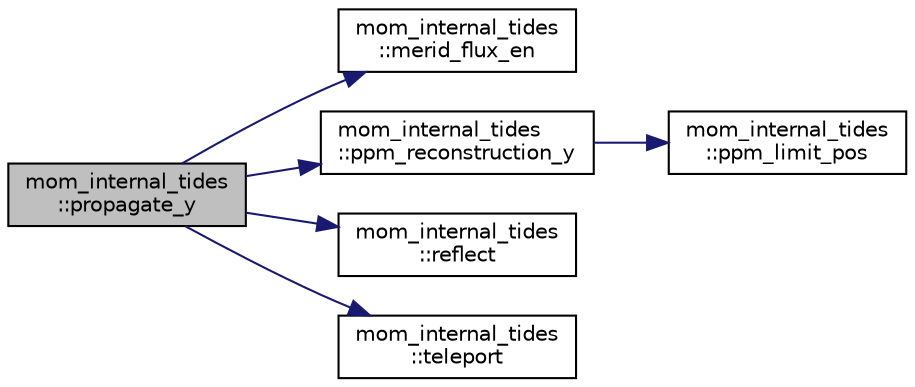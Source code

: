 digraph "mom_internal_tides::propagate_y"
{
 // INTERACTIVE_SVG=YES
  edge [fontname="Helvetica",fontsize="10",labelfontname="Helvetica",labelfontsize="10"];
  node [fontname="Helvetica",fontsize="10",shape=record];
  rankdir="LR";
  Node93 [label="mom_internal_tides\l::propagate_y",height=0.2,width=0.4,color="black", fillcolor="grey75", style="filled", fontcolor="black"];
  Node93 -> Node94 [color="midnightblue",fontsize="10",style="solid",fontname="Helvetica"];
  Node94 [label="mom_internal_tides\l::merid_flux_en",height=0.2,width=0.4,color="black", fillcolor="white", style="filled",URL="$namespacemom__internal__tides.html#a08d375b914ce03bed1b317c9b7371f77",tooltip="This subroutines evaluates the meridional mass or volume fluxes in a layer. "];
  Node93 -> Node95 [color="midnightblue",fontsize="10",style="solid",fontname="Helvetica"];
  Node95 [label="mom_internal_tides\l::ppm_reconstruction_y",height=0.2,width=0.4,color="black", fillcolor="white", style="filled",URL="$namespacemom__internal__tides.html#a6c3dc6d74dfd6e5b13d5f710899be278",tooltip="This subroutine calculates left/right edge valus for PPM reconstruction. "];
  Node95 -> Node96 [color="midnightblue",fontsize="10",style="solid",fontname="Helvetica"];
  Node96 [label="mom_internal_tides\l::ppm_limit_pos",height=0.2,width=0.4,color="black", fillcolor="white", style="filled",URL="$namespacemom__internal__tides.html#a16dd5b071e0fc87eb04c32f602c08aa5",tooltip="This subroutine limits the left/right edge values of the PPM reconstruction to give a reconstruction ..."];
  Node93 -> Node97 [color="midnightblue",fontsize="10",style="solid",fontname="Helvetica"];
  Node97 [label="mom_internal_tides\l::reflect",height=0.2,width=0.4,color="black", fillcolor="white", style="filled",URL="$namespacemom__internal__tides.html#a6c622bfe3863b8fcea98c78104477491",tooltip="This subroutine does reflection of the internal waves at a single frequency. "];
  Node93 -> Node98 [color="midnightblue",fontsize="10",style="solid",fontname="Helvetica"];
  Node98 [label="mom_internal_tides\l::teleport",height=0.2,width=0.4,color="black", fillcolor="white", style="filled",URL="$namespacemom__internal__tides.html#a0a20d26531e245a26385d1c056b6a5b6",tooltip="This subroutine moves energy across lines of partial reflection to prevent reflection of energy that ..."];
}
